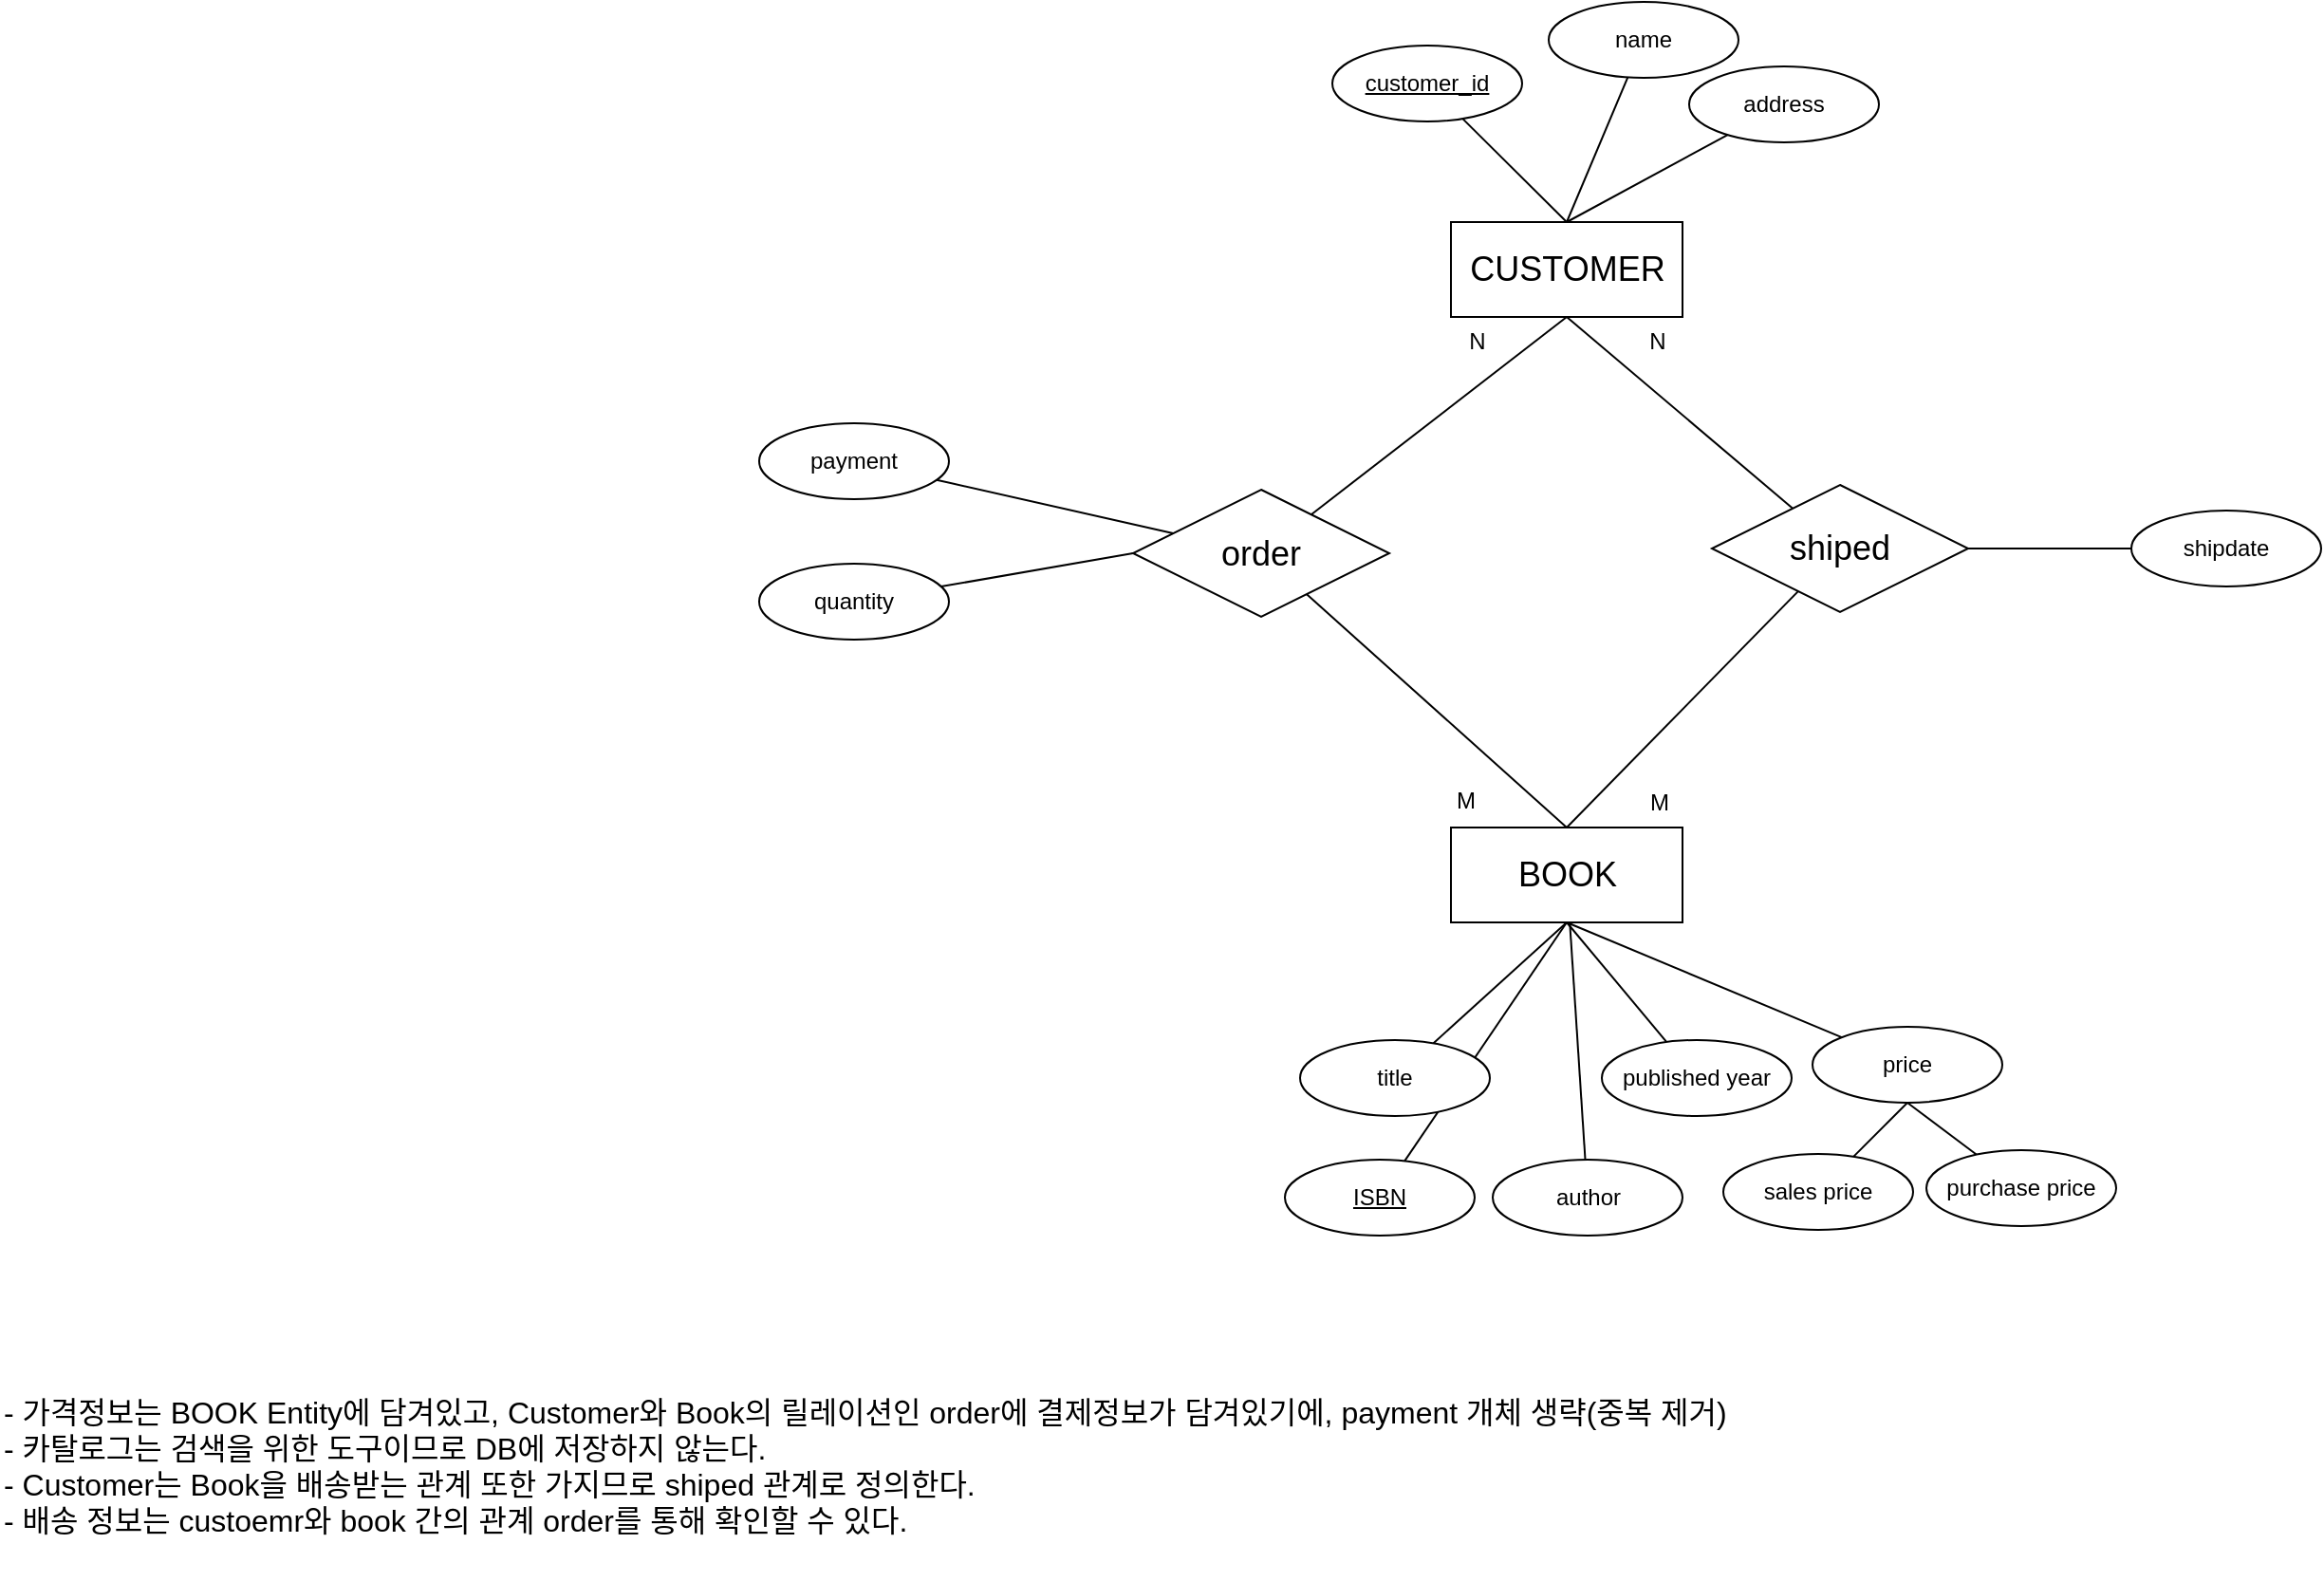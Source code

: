 <mxfile version="24.2.2" type="github">
  <diagram name="페이지-1" id="EJJK_OTICPYYUOJ0lnww">
    <mxGraphModel dx="2113" dy="1710" grid="0" gridSize="10" guides="1" tooltips="1" connect="1" arrows="1" fold="1" page="1" pageScale="1" pageWidth="1600" pageHeight="900" math="0" shadow="0">
      <root>
        <mxCell id="0" />
        <mxCell id="1" parent="0" />
        <mxCell id="wNXtxu5_4Zl9AVVXnJgg-21" style="rounded=0;orthogonalLoop=1;jettySize=auto;html=1;endArrow=none;endFill=0;exitX=0.5;exitY=1;exitDx=0;exitDy=0;" parent="1" source="wNXtxu5_4Zl9AVVXnJgg-13" target="wNXtxu5_4Zl9AVVXnJgg-17" edge="1">
          <mxGeometry relative="1" as="geometry" />
        </mxCell>
        <mxCell id="cpaIPxcCsYdrv0hs0OcH-14" style="rounded=0;orthogonalLoop=1;jettySize=auto;html=1;endArrow=none;endFill=0;exitX=0.5;exitY=1;exitDx=0;exitDy=0;" parent="1" source="wNXtxu5_4Zl9AVVXnJgg-13" target="cpaIPxcCsYdrv0hs0OcH-11" edge="1">
          <mxGeometry relative="1" as="geometry" />
        </mxCell>
        <mxCell id="wNXtxu5_4Zl9AVVXnJgg-13" value="&lt;font style=&quot;font-size: 18px;&quot;&gt;CUSTOMER&lt;/font&gt;" style="whiteSpace=wrap;html=1;align=center;" parent="1" vertex="1">
          <mxGeometry x="781.5" y="158" width="122" height="50" as="geometry" />
        </mxCell>
        <mxCell id="wNXtxu5_4Zl9AVVXnJgg-15" value="&lt;font style=&quot;font-size: 18px;&quot;&gt;BOOK&lt;/font&gt;" style="whiteSpace=wrap;html=1;align=center;" parent="1" vertex="1">
          <mxGeometry x="781.5" y="477" width="122" height="50" as="geometry" />
        </mxCell>
        <mxCell id="wNXtxu5_4Zl9AVVXnJgg-23" style="rounded=0;orthogonalLoop=1;jettySize=auto;html=1;endArrow=none;endFill=0;entryX=0.5;entryY=0;entryDx=0;entryDy=0;" parent="1" source="wNXtxu5_4Zl9AVVXnJgg-17" target="wNXtxu5_4Zl9AVVXnJgg-15" edge="1">
          <mxGeometry relative="1" as="geometry" />
        </mxCell>
        <mxCell id="wNXtxu5_4Zl9AVVXnJgg-17" value="&lt;span style=&quot;font-size: 18px;&quot;&gt;order&lt;/span&gt;" style="shape=rhombus;perimeter=rhombusPerimeter;whiteSpace=wrap;html=1;align=center;" parent="1" vertex="1">
          <mxGeometry x="614" y="299" width="135" height="67" as="geometry" />
        </mxCell>
        <mxCell id="cpaIPxcCsYdrv0hs0OcH-4" style="rounded=0;orthogonalLoop=1;jettySize=auto;html=1;endArrow=none;endFill=0;entryX=0.5;entryY=1;entryDx=0;entryDy=0;" parent="1" source="wNXtxu5_4Zl9AVVXnJgg-29" target="wNXtxu5_4Zl9AVVXnJgg-15" edge="1">
          <mxGeometry relative="1" as="geometry" />
        </mxCell>
        <mxCell id="wNXtxu5_4Zl9AVVXnJgg-29" value="&lt;u&gt;ISBN&lt;/u&gt;" style="ellipse;whiteSpace=wrap;html=1;align=center;" parent="1" vertex="1">
          <mxGeometry x="694" y="652" width="100" height="40" as="geometry" />
        </mxCell>
        <mxCell id="wNXtxu5_4Zl9AVVXnJgg-32" style="rounded=0;orthogonalLoop=1;jettySize=auto;html=1;entryX=0;entryY=0.5;entryDx=0;entryDy=0;endArrow=none;endFill=0;" parent="1" source="wNXtxu5_4Zl9AVVXnJgg-30" target="wNXtxu5_4Zl9AVVXnJgg-17" edge="1">
          <mxGeometry relative="1" as="geometry" />
        </mxCell>
        <mxCell id="wNXtxu5_4Zl9AVVXnJgg-30" value="quantity" style="ellipse;whiteSpace=wrap;html=1;align=center;" parent="1" vertex="1">
          <mxGeometry x="417" y="338" width="100" height="40" as="geometry" />
        </mxCell>
        <mxCell id="cpaIPxcCsYdrv0hs0OcH-6" style="rounded=0;orthogonalLoop=1;jettySize=auto;html=1;endArrow=none;endFill=0;entryX=0.5;entryY=0;entryDx=0;entryDy=0;" parent="1" source="wNXtxu5_4Zl9AVVXnJgg-33" target="wNXtxu5_4Zl9AVVXnJgg-13" edge="1">
          <mxGeometry relative="1" as="geometry" />
        </mxCell>
        <mxCell id="wNXtxu5_4Zl9AVVXnJgg-33" value="&lt;u&gt;customer_id&lt;/u&gt;" style="ellipse;whiteSpace=wrap;html=1;align=center;" parent="1" vertex="1">
          <mxGeometry x="719" y="65" width="100" height="40" as="geometry" />
        </mxCell>
        <mxCell id="cpaIPxcCsYdrv0hs0OcH-1" style="rounded=0;orthogonalLoop=1;jettySize=auto;html=1;entryX=0.5;entryY=1;entryDx=0;entryDy=0;endArrow=none;endFill=0;" parent="1" source="wNXtxu5_4Zl9AVVXnJgg-34" target="wNXtxu5_4Zl9AVVXnJgg-15" edge="1">
          <mxGeometry relative="1" as="geometry" />
        </mxCell>
        <mxCell id="wNXtxu5_4Zl9AVVXnJgg-34" value="title" style="ellipse;whiteSpace=wrap;html=1;align=center;" parent="1" vertex="1">
          <mxGeometry x="702" y="589" width="100" height="40" as="geometry" />
        </mxCell>
        <mxCell id="cpaIPxcCsYdrv0hs0OcH-2" style="rounded=0;orthogonalLoop=1;jettySize=auto;html=1;entryX=0.5;entryY=1;entryDx=0;entryDy=0;endArrow=none;endFill=0;" parent="1" source="wNXtxu5_4Zl9AVVXnJgg-35" target="wNXtxu5_4Zl9AVVXnJgg-15" edge="1">
          <mxGeometry relative="1" as="geometry" />
        </mxCell>
        <mxCell id="wNXtxu5_4Zl9AVVXnJgg-35" value="published year" style="ellipse;whiteSpace=wrap;html=1;align=center;" parent="1" vertex="1">
          <mxGeometry x="861" y="589" width="100" height="40" as="geometry" />
        </mxCell>
        <mxCell id="wNXtxu5_4Zl9AVVXnJgg-40" style="rounded=0;orthogonalLoop=1;jettySize=auto;html=1;endArrow=none;endFill=0;exitX=0.5;exitY=1;exitDx=0;exitDy=0;" parent="1" source="wNXtxu5_4Zl9AVVXnJgg-36" target="wNXtxu5_4Zl9AVVXnJgg-39" edge="1">
          <mxGeometry relative="1" as="geometry" />
        </mxCell>
        <mxCell id="wNXtxu5_4Zl9AVVXnJgg-41" style="rounded=0;orthogonalLoop=1;jettySize=auto;html=1;endArrow=none;endFill=0;exitX=0.5;exitY=1;exitDx=0;exitDy=0;" parent="1" source="wNXtxu5_4Zl9AVVXnJgg-36" target="wNXtxu5_4Zl9AVVXnJgg-37" edge="1">
          <mxGeometry relative="1" as="geometry" />
        </mxCell>
        <mxCell id="cpaIPxcCsYdrv0hs0OcH-3" style="rounded=0;orthogonalLoop=1;jettySize=auto;html=1;endArrow=none;endFill=0;entryX=0.5;entryY=1;entryDx=0;entryDy=0;" parent="1" source="wNXtxu5_4Zl9AVVXnJgg-36" target="wNXtxu5_4Zl9AVVXnJgg-15" edge="1">
          <mxGeometry relative="1" as="geometry" />
        </mxCell>
        <mxCell id="wNXtxu5_4Zl9AVVXnJgg-36" value="price" style="ellipse;whiteSpace=wrap;html=1;align=center;" parent="1" vertex="1">
          <mxGeometry x="972" y="582" width="100" height="40" as="geometry" />
        </mxCell>
        <mxCell id="wNXtxu5_4Zl9AVVXnJgg-37" value="purchase price" style="ellipse;whiteSpace=wrap;html=1;align=center;" parent="1" vertex="1">
          <mxGeometry x="1032" y="647" width="100" height="40" as="geometry" />
        </mxCell>
        <mxCell id="cpaIPxcCsYdrv0hs0OcH-5" style="rounded=0;orthogonalLoop=1;jettySize=auto;html=1;endArrow=none;endFill=0;" parent="1" source="wNXtxu5_4Zl9AVVXnJgg-38" target="wNXtxu5_4Zl9AVVXnJgg-15" edge="1">
          <mxGeometry relative="1" as="geometry" />
        </mxCell>
        <mxCell id="wNXtxu5_4Zl9AVVXnJgg-38" value="author" style="ellipse;whiteSpace=wrap;html=1;align=center;" parent="1" vertex="1">
          <mxGeometry x="803.5" y="652" width="100" height="40" as="geometry" />
        </mxCell>
        <mxCell id="wNXtxu5_4Zl9AVVXnJgg-39" value="sales price" style="ellipse;whiteSpace=wrap;html=1;align=center;" parent="1" vertex="1">
          <mxGeometry x="925" y="649" width="100" height="40" as="geometry" />
        </mxCell>
        <mxCell id="cpaIPxcCsYdrv0hs0OcH-9" style="rounded=0;orthogonalLoop=1;jettySize=auto;html=1;endArrow=none;endFill=0;entryX=0.5;entryY=0;entryDx=0;entryDy=0;" parent="1" source="wNXtxu5_4Zl9AVVXnJgg-44" target="wNXtxu5_4Zl9AVVXnJgg-13" edge="1">
          <mxGeometry relative="1" as="geometry" />
        </mxCell>
        <mxCell id="wNXtxu5_4Zl9AVVXnJgg-44" value="address" style="ellipse;whiteSpace=wrap;html=1;align=center;" parent="1" vertex="1">
          <mxGeometry x="907" y="76" width="100" height="40" as="geometry" />
        </mxCell>
        <mxCell id="cpaIPxcCsYdrv0hs0OcH-7" style="rounded=0;orthogonalLoop=1;jettySize=auto;html=1;endArrow=none;endFill=0;entryX=0.5;entryY=0;entryDx=0;entryDy=0;" parent="1" source="wNXtxu5_4Zl9AVVXnJgg-45" target="wNXtxu5_4Zl9AVVXnJgg-13" edge="1">
          <mxGeometry relative="1" as="geometry" />
        </mxCell>
        <mxCell id="wNXtxu5_4Zl9AVVXnJgg-45" value="name" style="ellipse;whiteSpace=wrap;html=1;align=center;" parent="1" vertex="1">
          <mxGeometry x="833" y="42" width="100" height="40" as="geometry" />
        </mxCell>
        <mxCell id="cpaIPxcCsYdrv0hs0OcH-15" style="rounded=0;orthogonalLoop=1;jettySize=auto;html=1;endArrow=none;endFill=0;entryX=0.5;entryY=0;entryDx=0;entryDy=0;" parent="1" source="cpaIPxcCsYdrv0hs0OcH-11" target="wNXtxu5_4Zl9AVVXnJgg-15" edge="1">
          <mxGeometry relative="1" as="geometry" />
        </mxCell>
        <mxCell id="cpaIPxcCsYdrv0hs0OcH-17" style="rounded=0;orthogonalLoop=1;jettySize=auto;html=1;endArrow=none;endFill=0;" parent="1" source="cpaIPxcCsYdrv0hs0OcH-11" target="cpaIPxcCsYdrv0hs0OcH-16" edge="1">
          <mxGeometry relative="1" as="geometry" />
        </mxCell>
        <mxCell id="cpaIPxcCsYdrv0hs0OcH-11" value="&lt;span style=&quot;font-size: 18px;&quot;&gt;shiped&lt;/span&gt;" style="shape=rhombus;perimeter=rhombusPerimeter;whiteSpace=wrap;html=1;align=center;" parent="1" vertex="1">
          <mxGeometry x="919" y="296.5" width="135" height="67" as="geometry" />
        </mxCell>
        <mxCell id="cpaIPxcCsYdrv0hs0OcH-16" value="shipdate" style="ellipse;whiteSpace=wrap;html=1;align=center;" parent="1" vertex="1">
          <mxGeometry x="1140" y="310" width="100" height="40" as="geometry" />
        </mxCell>
        <mxCell id="cpaIPxcCsYdrv0hs0OcH-22" value="N" style="text;html=1;align=center;verticalAlign=middle;resizable=0;points=[];autosize=1;strokeColor=none;fillColor=none;" parent="1" vertex="1">
          <mxGeometry x="876.5" y="208" width="27" height="26" as="geometry" />
        </mxCell>
        <mxCell id="cpaIPxcCsYdrv0hs0OcH-23" value="N" style="text;html=1;align=center;verticalAlign=middle;resizable=0;points=[];autosize=1;strokeColor=none;fillColor=none;" parent="1" vertex="1">
          <mxGeometry x="781.5" y="208" width="27" height="26" as="geometry" />
        </mxCell>
        <mxCell id="cpaIPxcCsYdrv0hs0OcH-24" value="M" style="text;html=1;align=center;verticalAlign=middle;resizable=0;points=[];autosize=1;strokeColor=none;fillColor=none;" parent="1" vertex="1">
          <mxGeometry x="775" y="450" width="28" height="26" as="geometry" />
        </mxCell>
        <mxCell id="cpaIPxcCsYdrv0hs0OcH-25" value="M" style="text;html=1;align=center;verticalAlign=middle;resizable=0;points=[];autosize=1;strokeColor=none;fillColor=none;" parent="1" vertex="1">
          <mxGeometry x="876.5" y="451" width="28" height="26" as="geometry" />
        </mxCell>
        <mxCell id="cpaIPxcCsYdrv0hs0OcH-26" value="&lt;font style=&quot;font-size: 16px;&quot;&gt;- 가격정보는 BOOK Entity에 담겨있고, Customer와 Book의 릴레이션인 order에 결제정보가 담겨있기에, payment 개체 생략(중복 제거)&lt;/font&gt;&lt;div style=&quot;font-size: 16px;&quot;&gt;&lt;font style=&quot;font-size: 16px;&quot;&gt;- 카탈로그는 검색을 위한 도구이므로 DB에 저장하지 않는다.&amp;nbsp;&lt;/font&gt;&lt;/div&gt;&lt;div style=&quot;font-size: 16px;&quot;&gt;&lt;font style=&quot;font-size: 16px;&quot;&gt;- Customer는 Book을 배송받는 관계 또한 가지므로 shiped 관계로 정의한다.&amp;nbsp;&lt;/font&gt;&lt;/div&gt;&lt;div style=&quot;font-size: 16px;&quot;&gt;&lt;font style=&quot;font-size: 16px;&quot;&gt;- 배송 정보는 custoemr와 book 간의 관계 order를 통해 확인할 수 있다.&lt;/font&gt;&lt;/div&gt;&lt;div style=&quot;font-size: 16px;&quot;&gt;&lt;br&gt;&lt;/div&gt;" style="text;html=1;align=left;verticalAlign=middle;whiteSpace=wrap;rounded=0;" parent="1" vertex="1">
          <mxGeometry x="17" y="772" width="946" height="101" as="geometry" />
        </mxCell>
        <mxCell id="PhWEiAaQ2m5naKxJ0kmm-2" style="rounded=0;orthogonalLoop=1;jettySize=auto;html=1;endArrow=none;endFill=0;" edge="1" parent="1" source="PhWEiAaQ2m5naKxJ0kmm-1" target="wNXtxu5_4Zl9AVVXnJgg-17">
          <mxGeometry relative="1" as="geometry" />
        </mxCell>
        <mxCell id="PhWEiAaQ2m5naKxJ0kmm-1" value="payment" style="ellipse;whiteSpace=wrap;html=1;align=center;" vertex="1" parent="1">
          <mxGeometry x="417" y="264" width="100" height="40" as="geometry" />
        </mxCell>
      </root>
    </mxGraphModel>
  </diagram>
</mxfile>
